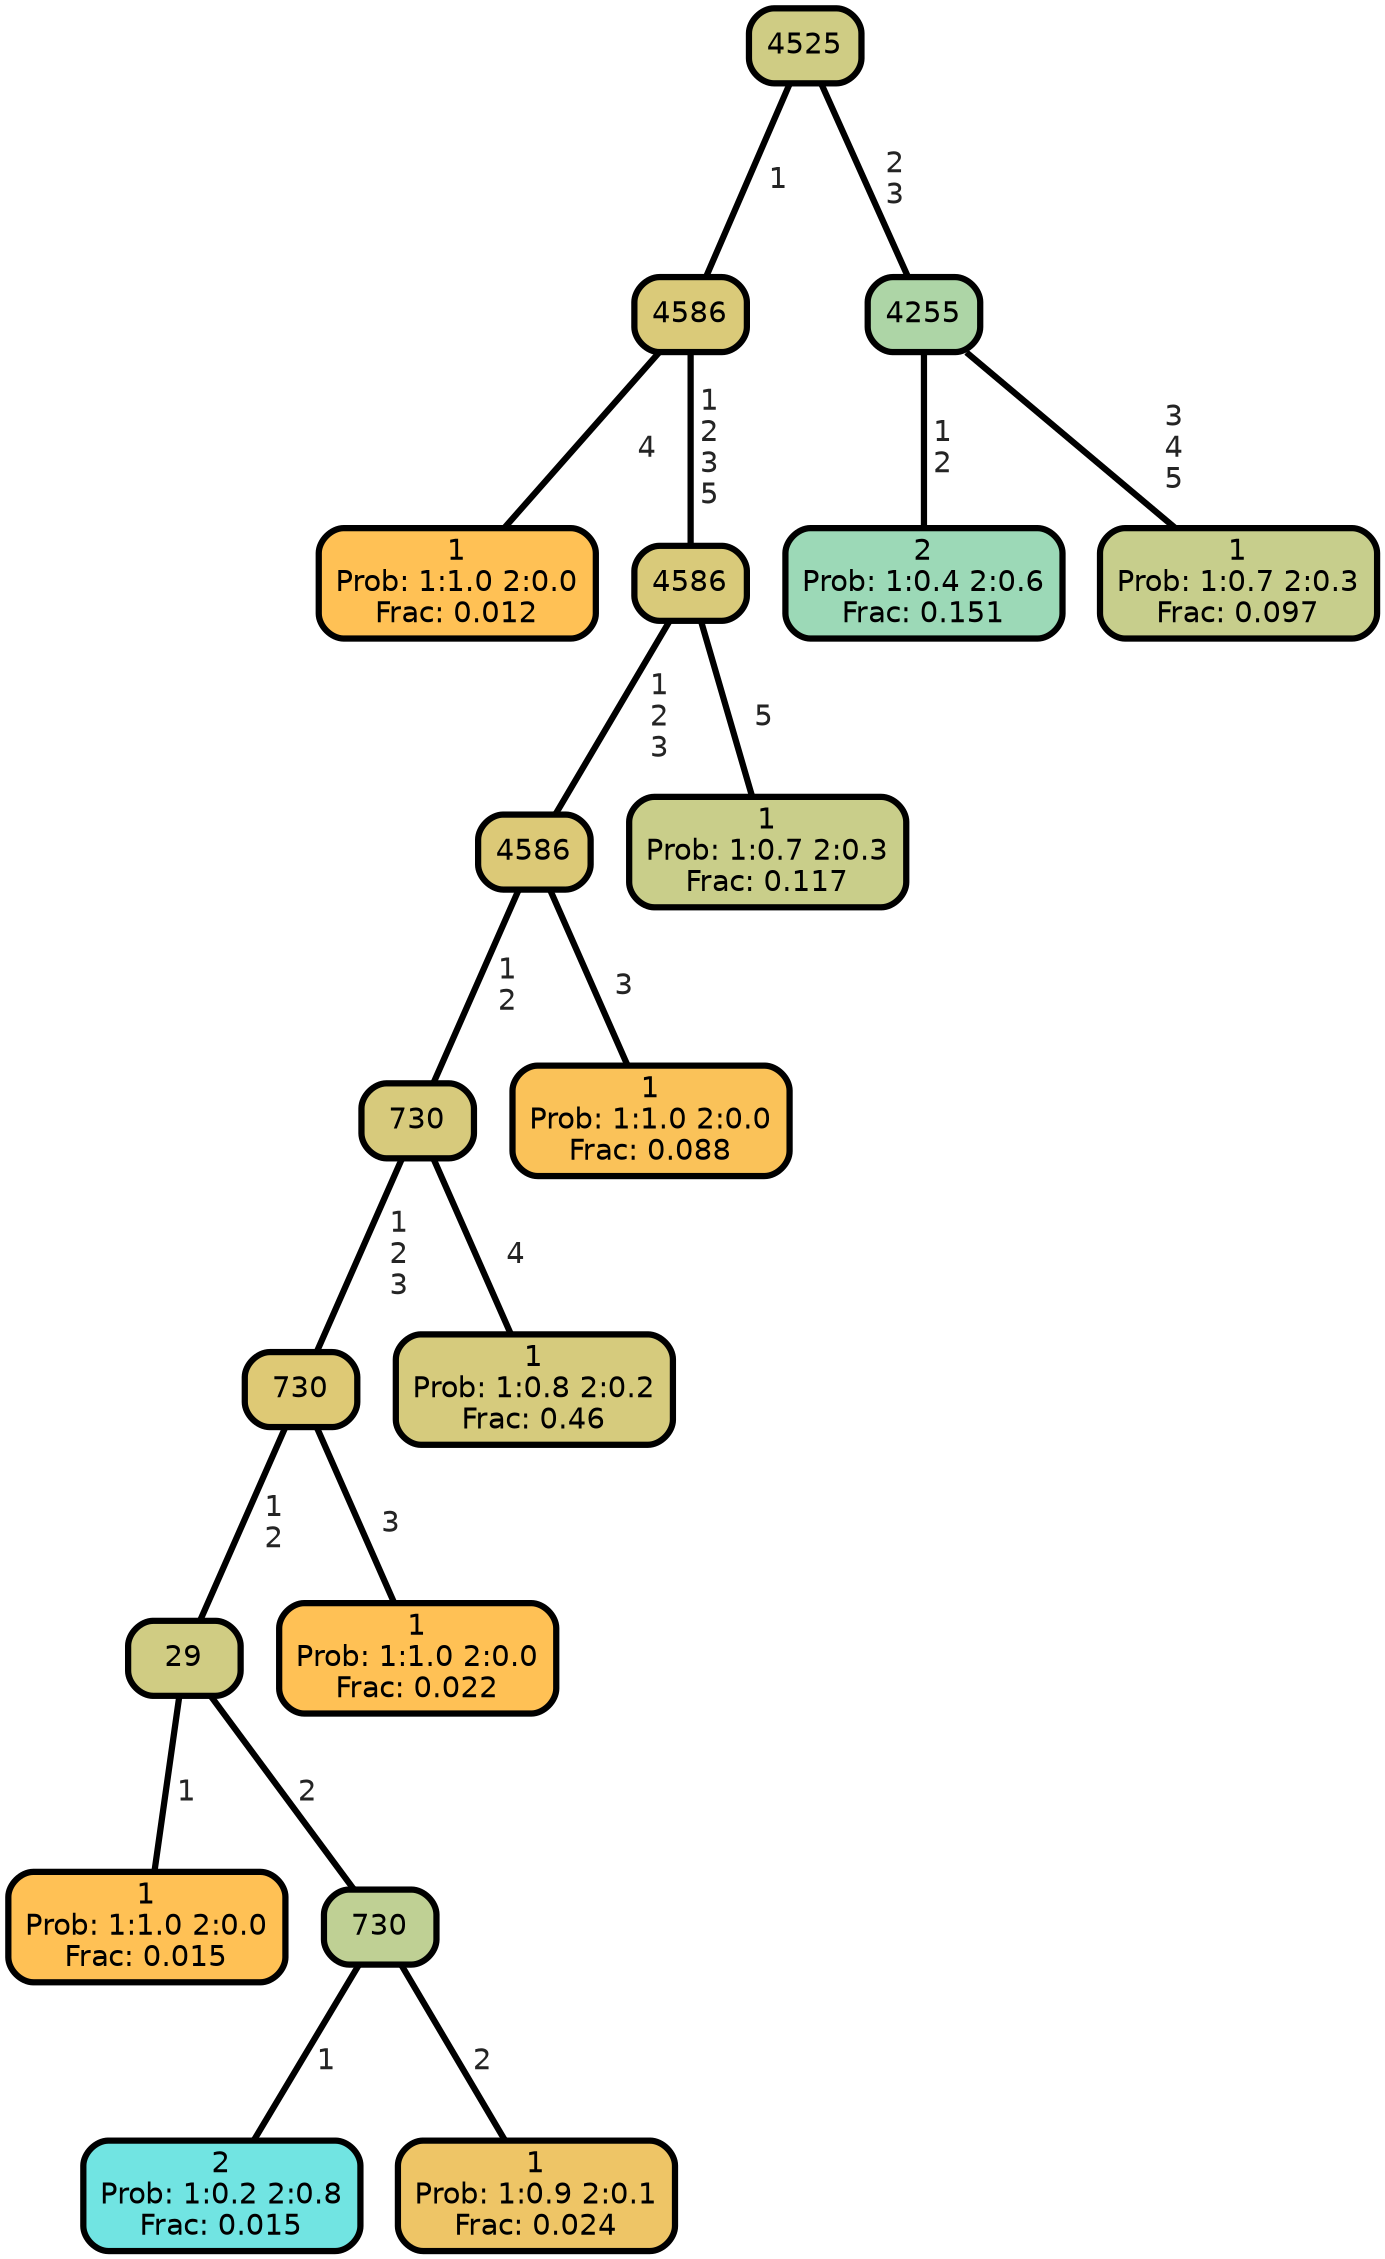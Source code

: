 graph Tree {
node [shape=box, style="filled, rounded",color="black",penwidth="3",fontcolor="black",                 fontname=helvetica] ;
graph [ranksep="0 equally", splines=straight,                 bgcolor=transparent, dpi=200] ;
edge [fontname=helvetica, fontweight=bold,fontcolor=grey14,color=black] ;
0 [label="1
Prob: 1:1.0 2:0.0
Frac: 0.012", fillcolor="#ffc155"] ;
1 [label="4586", fillcolor="#daca79"] ;
2 [label="1
Prob: 1:1.0 2:0.0
Frac: 0.015", fillcolor="#ffc155"] ;
3 [label="29", fillcolor="#d0cc83"] ;
4 [label="2
Prob: 1:0.2 2:0.8
Frac: 0.015", fillcolor="#71e4e2"] ;
5 [label="730", fillcolor="#bfd094"] ;
6 [label="1
Prob: 1:0.9 2:0.1
Frac: 0.024", fillcolor="#eec566"] ;
7 [label="730", fillcolor="#dec975"] ;
8 [label="1
Prob: 1:1.0 2:0.0
Frac: 0.022", fillcolor="#ffc155"] ;
9 [label="730", fillcolor="#d7ca7c"] ;
10 [label="1
Prob: 1:0.8 2:0.2
Frac: 0.46", fillcolor="#d6cb7d"] ;
11 [label="4586", fillcolor="#dcc977"] ;
12 [label="1
Prob: 1:1.0 2:0.0
Frac: 0.088", fillcolor="#fac259"] ;
13 [label="4586", fillcolor="#d9ca7a"] ;
14 [label="1
Prob: 1:0.7 2:0.3
Frac: 0.117", fillcolor="#c9ce8a"] ;
15 [label="4525", fillcolor="#cfcc84"] ;
16 [label="2
Prob: 1:0.4 2:0.6
Frac: 0.151", fillcolor="#9cd9b7"] ;
17 [label="4255", fillcolor="#add5a6"] ;
18 [label="1
Prob: 1:0.7 2:0.3
Frac: 0.097", fillcolor="#c7ce8c"] ;
1 -- 0 [label=" 4",penwidth=3] ;
1 -- 13 [label=" 1\n 2\n 3\n 5",penwidth=3] ;
3 -- 2 [label=" 1",penwidth=3] ;
3 -- 5 [label=" 2",penwidth=3] ;
5 -- 4 [label=" 1",penwidth=3] ;
5 -- 6 [label=" 2",penwidth=3] ;
7 -- 3 [label=" 1\n 2",penwidth=3] ;
7 -- 8 [label=" 3",penwidth=3] ;
9 -- 7 [label=" 1\n 2\n 3",penwidth=3] ;
9 -- 10 [label=" 4",penwidth=3] ;
11 -- 9 [label=" 1\n 2",penwidth=3] ;
11 -- 12 [label=" 3",penwidth=3] ;
13 -- 11 [label=" 1\n 2\n 3",penwidth=3] ;
13 -- 14 [label=" 5",penwidth=3] ;
15 -- 1 [label=" 1",penwidth=3] ;
15 -- 17 [label=" 2\n 3",penwidth=3] ;
17 -- 16 [label=" 1\n 2",penwidth=3] ;
17 -- 18 [label=" 3\n 4\n 5",penwidth=3] ;
{rank = same;}}